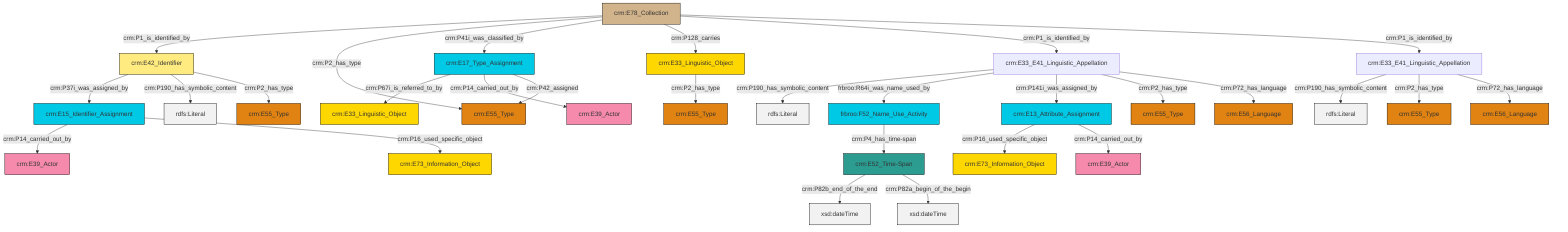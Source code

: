 graph TD
classDef Literal fill:#f2f2f2,stroke:#000000;
classDef CRM_Entity fill:#FFFFFF,stroke:#000000;
classDef Temporal_Entity fill:#00C9E6, stroke:#000000;
classDef Type fill:#E18312, stroke:#000000;
classDef Time-Span fill:#2C9C91, stroke:#000000;
classDef Appellation fill:#FFEB7F, stroke:#000000;
classDef Place fill:#008836, stroke:#000000;
classDef Persistent_Item fill:#B266B2, stroke:#000000;
classDef Conceptual_Object fill:#FFD700, stroke:#000000;
classDef Physical_Thing fill:#D2B48C, stroke:#000000;
classDef Actor fill:#f58aad, stroke:#000000;
classDef PC_Classes fill:#4ce600, stroke:#000000;
classDef Multi fill:#cccccc,stroke:#000000;

2["crm:E78_Collection"]:::Physical_Thing -->|crm:P1_is_identified_by| 3["crm:E42_Identifier"]:::Appellation
6["crm:E33_E41_Linguistic_Appellation"]:::Default -->|crm:P190_has_symbolic_content| 7[rdfs:Literal]:::Literal
14["crm:E33_E41_Linguistic_Appellation"]:::Default -->|crm:P190_has_symbolic_content| 15[rdfs:Literal]:::Literal
14["crm:E33_E41_Linguistic_Appellation"]:::Default -->|frbroo:R64i_was_name_used_by| 10["frbroo:F52_Name_Use_Activity"]:::Temporal_Entity
20["crm:E13_Attribute_Assignment"]:::Temporal_Entity -->|crm:P16_used_specific_object| 21["crm:E73_Information_Object"]:::Conceptual_Object
3["crm:E42_Identifier"]:::Appellation -->|crm:P37i_was_assigned_by| 24["crm:E15_Identifier_Assignment"]:::Temporal_Entity
25["crm:E33_Linguistic_Object"]:::Conceptual_Object -->|crm:P2_has_type| 26["crm:E55_Type"]:::Type
27["crm:E17_Type_Assignment"]:::Temporal_Entity -->|crm:P67i_is_referred_to_by| 16["crm:E33_Linguistic_Object"]:::Conceptual_Object
6["crm:E33_E41_Linguistic_Appellation"]:::Default -->|crm:P2_has_type| 0["crm:E55_Type"]:::Type
14["crm:E33_E41_Linguistic_Appellation"]:::Default -->|crm:P141i_was_assigned_by| 20["crm:E13_Attribute_Assignment"]:::Temporal_Entity
3["crm:E42_Identifier"]:::Appellation -->|crm:P190_has_symbolic_content| 32[rdfs:Literal]:::Literal
4["crm:E52_Time-Span"]:::Time-Span -->|crm:P82b_end_of_the_end| 33[xsd:dateTime]:::Literal
27["crm:E17_Type_Assignment"]:::Temporal_Entity -->|crm:P14_carried_out_by| 12["crm:E39_Actor"]:::Actor
2["crm:E78_Collection"]:::Physical_Thing -->|crm:P2_has_type| 36["crm:E55_Type"]:::Type
6["crm:E33_E41_Linguistic_Appellation"]:::Default -->|crm:P72_has_language| 34["crm:E56_Language"]:::Type
14["crm:E33_E41_Linguistic_Appellation"]:::Default -->|crm:P2_has_type| 39["crm:E55_Type"]:::Type
3["crm:E42_Identifier"]:::Appellation -->|crm:P2_has_type| 18["crm:E55_Type"]:::Type
4["crm:E52_Time-Span"]:::Time-Span -->|crm:P82a_begin_of_the_begin| 43[xsd:dateTime]:::Literal
10["frbroo:F52_Name_Use_Activity"]:::Temporal_Entity -->|crm:P4_has_time-span| 4["crm:E52_Time-Span"]:::Time-Span
24["crm:E15_Identifier_Assignment"]:::Temporal_Entity -->|crm:P14_carried_out_by| 22["crm:E39_Actor"]:::Actor
27["crm:E17_Type_Assignment"]:::Temporal_Entity -->|crm:P42_assigned| 36["crm:E55_Type"]:::Type
14["crm:E33_E41_Linguistic_Appellation"]:::Default -->|crm:P72_has_language| 30["crm:E56_Language"]:::Type
2["crm:E78_Collection"]:::Physical_Thing -->|crm:P41i_was_classified_by| 27["crm:E17_Type_Assignment"]:::Temporal_Entity
2["crm:E78_Collection"]:::Physical_Thing -->|crm:P128_carries| 25["crm:E33_Linguistic_Object"]:::Conceptual_Object
2["crm:E78_Collection"]:::Physical_Thing -->|crm:P1_is_identified_by| 14["crm:E33_E41_Linguistic_Appellation"]:::Default
20["crm:E13_Attribute_Assignment"]:::Temporal_Entity -->|crm:P14_carried_out_by| 41["crm:E39_Actor"]:::Actor
24["crm:E15_Identifier_Assignment"]:::Temporal_Entity -->|crm:P16_used_specific_object| 8["crm:E73_Information_Object"]:::Conceptual_Object
2["crm:E78_Collection"]:::Physical_Thing -->|crm:P1_is_identified_by| 6["crm:E33_E41_Linguistic_Appellation"]:::Default